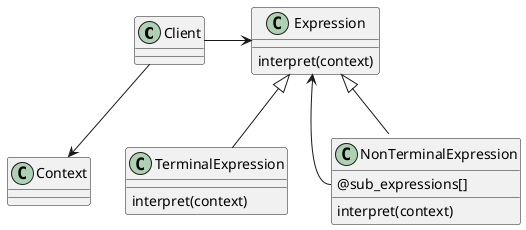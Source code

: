 @startuml

class Client
class Context

class Expression {
  interpret(context)
}

class TerminalExpression extends Expression {
  interpret(context)
}

class NonTerminalExpression extends Expression {
  @sub_expressions[]
  interpret(context)
}

Client -right-> Expression
Client -down-> Context
NonTerminalExpression::sub_expressions --> Expression

@enduml